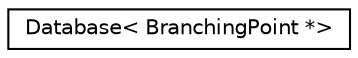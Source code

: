 digraph "Graphical Class Hierarchy"
{
 // INTERACTIVE_SVG=YES
  edge [fontname="Helvetica",fontsize="10",labelfontname="Helvetica",labelfontsize="10"];
  node [fontname="Helvetica",fontsize="10",shape=record];
  rankdir="LR";
  Node0 [label="Database\< BranchingPoint *\>",height=0.2,width=0.4,color="black", fillcolor="white", style="filled",URL="$classDatabase.html"];
}
